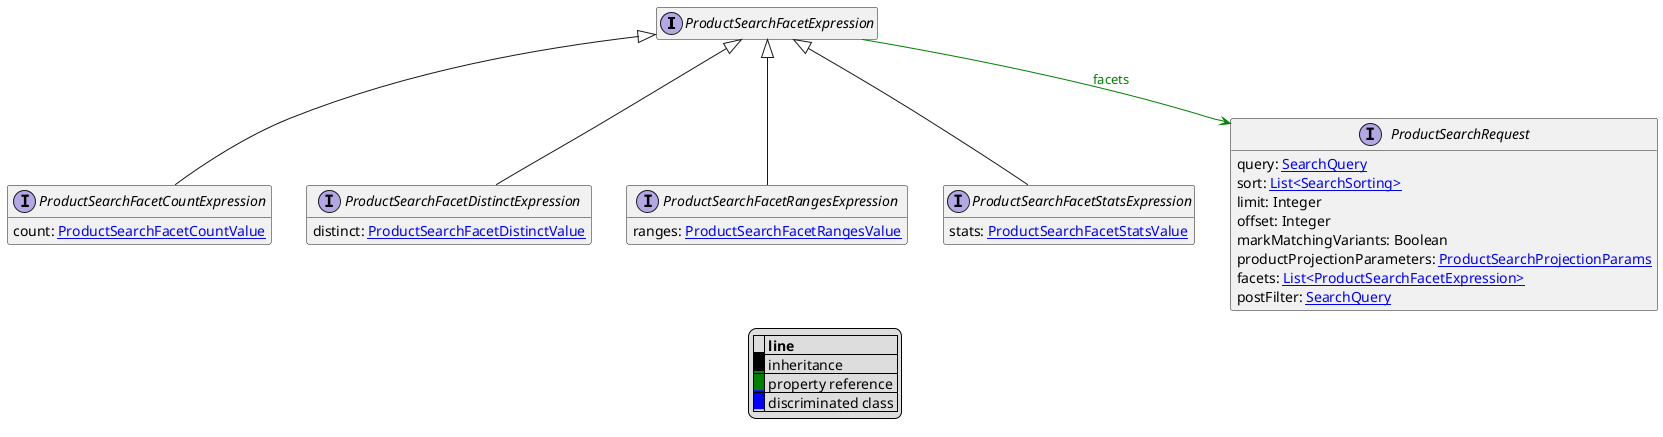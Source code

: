 @startuml

hide empty fields
hide empty methods
legend
|= |= line |
|<back:black>   </back>| inheritance |
|<back:green>   </back>| property reference |
|<back:blue>   </back>| discriminated class |
endlegend
interface ProductSearchFacetExpression [[ProductSearchFacetExpression.svg]]  {
}

interface ProductSearchFacetCountExpression [[ProductSearchFacetCountExpression.svg]] extends ProductSearchFacetExpression {
    count: [[ProductSearchFacetCountValue.svg ProductSearchFacetCountValue]]
}
interface ProductSearchFacetDistinctExpression [[ProductSearchFacetDistinctExpression.svg]] extends ProductSearchFacetExpression {
    distinct: [[ProductSearchFacetDistinctValue.svg ProductSearchFacetDistinctValue]]
}
interface ProductSearchFacetRangesExpression [[ProductSearchFacetRangesExpression.svg]] extends ProductSearchFacetExpression {
    ranges: [[ProductSearchFacetRangesValue.svg ProductSearchFacetRangesValue]]
}
interface ProductSearchFacetStatsExpression [[ProductSearchFacetStatsExpression.svg]] extends ProductSearchFacetExpression {
    stats: [[ProductSearchFacetStatsValue.svg ProductSearchFacetStatsValue]]
}

interface ProductSearchRequest [[ProductSearchRequest.svg]]  {
    query: [[SearchQuery.svg SearchQuery]]
    sort: [[SearchSorting.svg List<SearchSorting>]]
    limit: Integer
    offset: Integer
    markMatchingVariants: Boolean
    productProjectionParameters: [[ProductSearchProjectionParams.svg ProductSearchProjectionParams]]
    facets: [[ProductSearchFacetExpression.svg List<ProductSearchFacetExpression>]]
    postFilter: [[SearchQuery.svg SearchQuery]]
}

ProductSearchFacetExpression --> ProductSearchRequest #green;text:green : "facets"
@enduml
